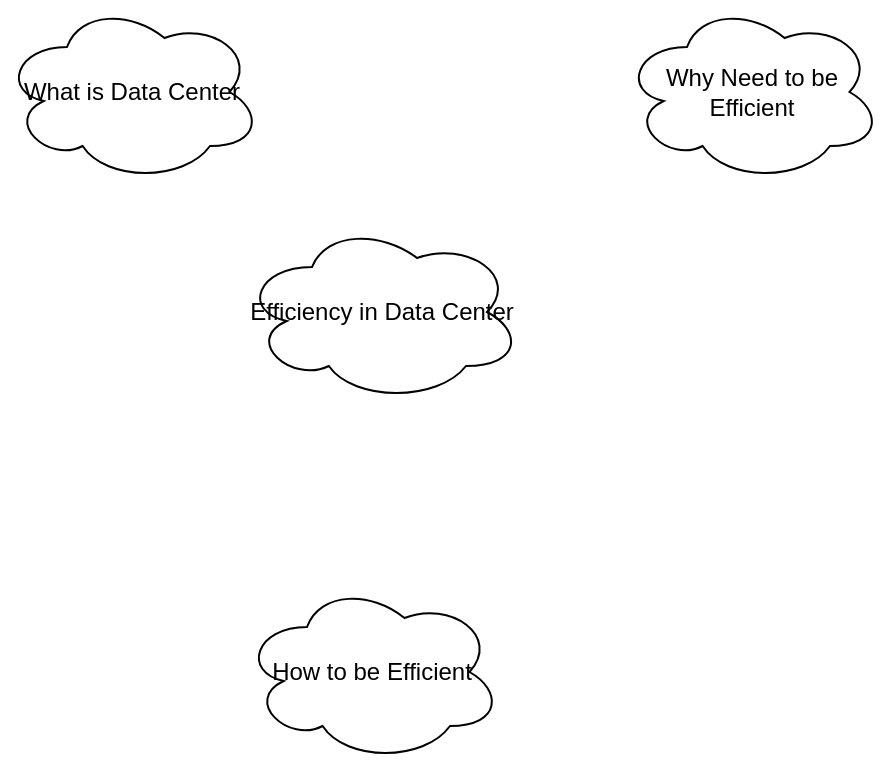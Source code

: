 <mxfile version="20.3.3" type="github">
  <diagram id="yGUePve3LyZ9lNP7aoEG" name="Page-1">
    <mxGraphModel dx="1240" dy="643" grid="1" gridSize="10" guides="1" tooltips="1" connect="1" arrows="1" fold="1" page="1" pageScale="1" pageWidth="850" pageHeight="1100" math="0" shadow="0">
      <root>
        <mxCell id="0" />
        <mxCell id="1" parent="0" />
        <mxCell id="JGI3EJExkzMw1qFOoNcI-1" value="Efficiency in Data Center" style="ellipse;shape=cloud;whiteSpace=wrap;html=1;" vertex="1" parent="1">
          <mxGeometry x="380" y="200" width="140" height="90" as="geometry" />
        </mxCell>
        <mxCell id="JGI3EJExkzMw1qFOoNcI-2" value="What is Data Center" style="ellipse;shape=cloud;whiteSpace=wrap;html=1;" vertex="1" parent="1">
          <mxGeometry x="260" y="90" width="130" height="90" as="geometry" />
        </mxCell>
        <mxCell id="JGI3EJExkzMw1qFOoNcI-3" value="Why Need to be Efficient" style="ellipse;shape=cloud;whiteSpace=wrap;html=1;" vertex="1" parent="1">
          <mxGeometry x="570" y="90" width="130" height="90" as="geometry" />
        </mxCell>
        <mxCell id="JGI3EJExkzMw1qFOoNcI-4" value="How to be Efficient" style="ellipse;shape=cloud;whiteSpace=wrap;html=1;" vertex="1" parent="1">
          <mxGeometry x="380" y="380" width="130" height="90" as="geometry" />
        </mxCell>
      </root>
    </mxGraphModel>
  </diagram>
</mxfile>
